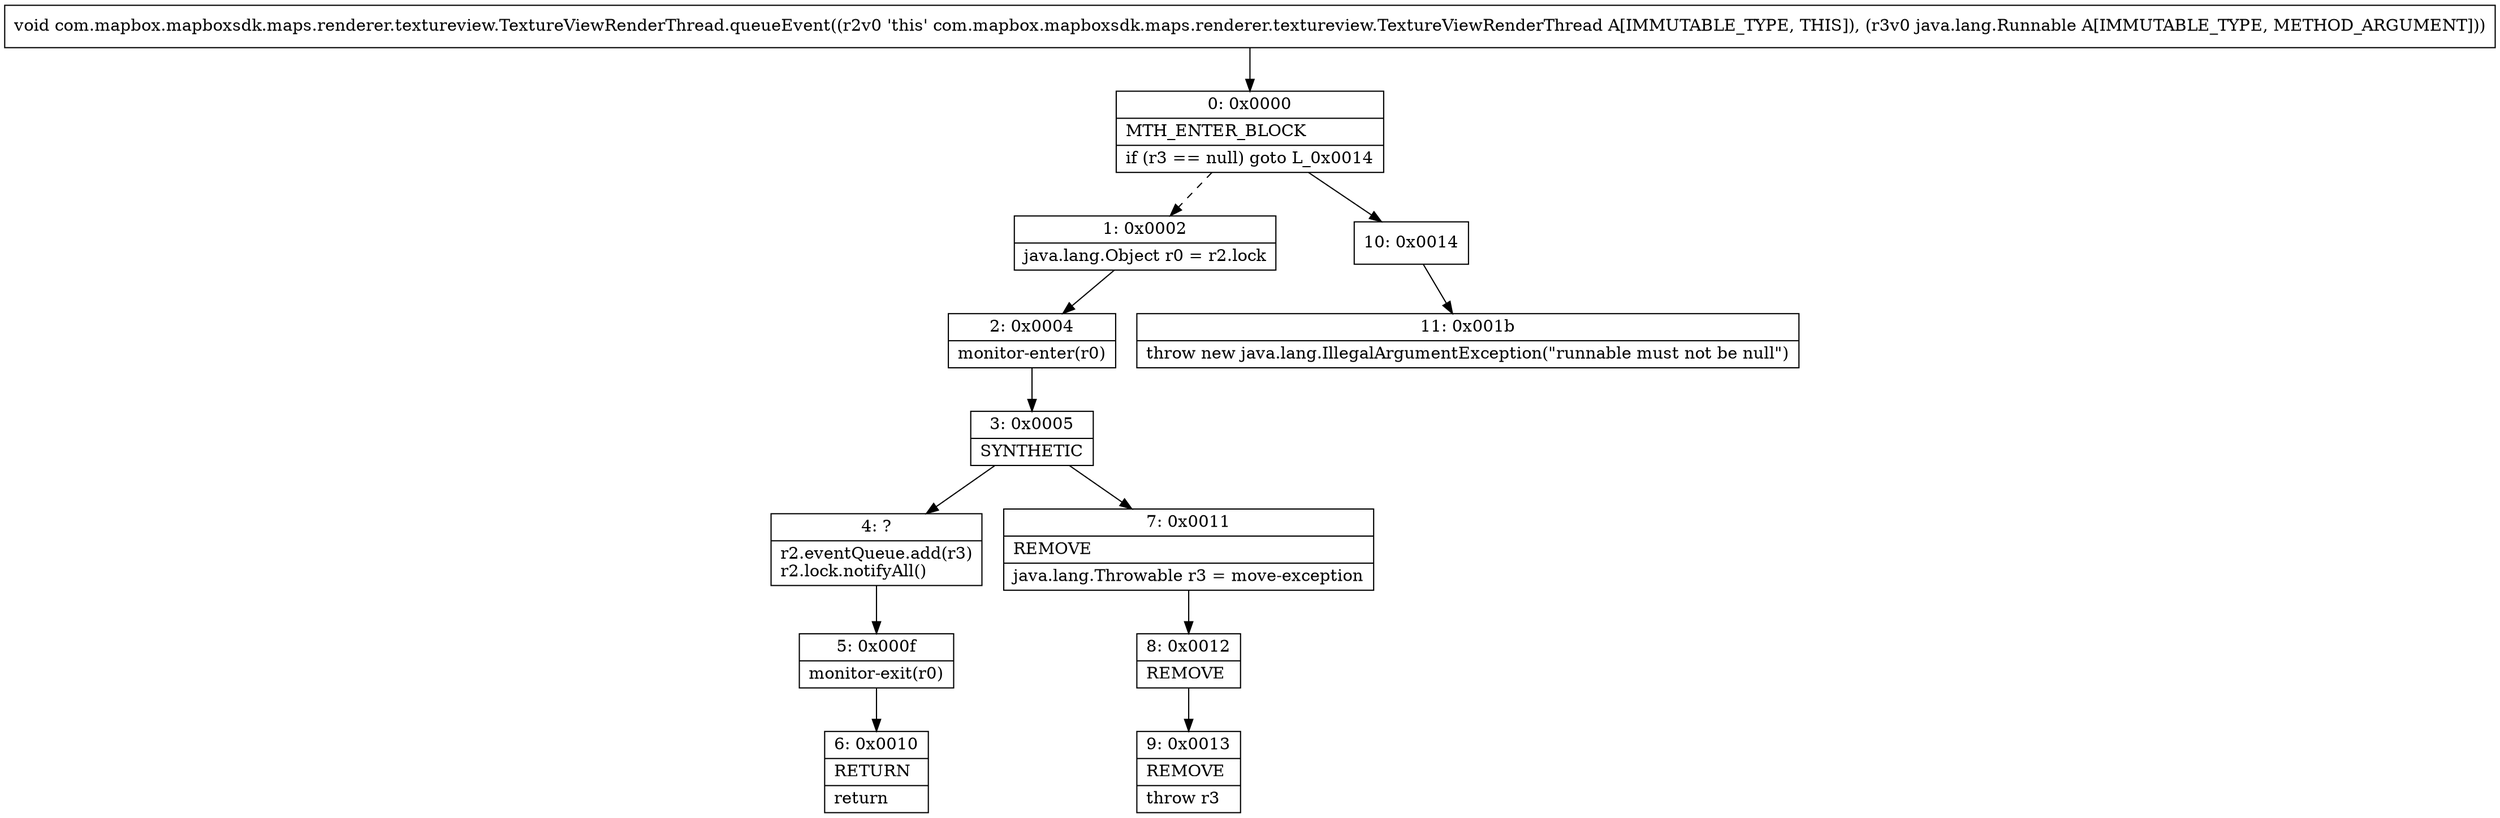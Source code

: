 digraph "CFG forcom.mapbox.mapboxsdk.maps.renderer.textureview.TextureViewRenderThread.queueEvent(Ljava\/lang\/Runnable;)V" {
Node_0 [shape=record,label="{0\:\ 0x0000|MTH_ENTER_BLOCK\l|if (r3 == null) goto L_0x0014\l}"];
Node_1 [shape=record,label="{1\:\ 0x0002|java.lang.Object r0 = r2.lock\l}"];
Node_2 [shape=record,label="{2\:\ 0x0004|monitor\-enter(r0)\l}"];
Node_3 [shape=record,label="{3\:\ 0x0005|SYNTHETIC\l}"];
Node_4 [shape=record,label="{4\:\ ?|r2.eventQueue.add(r3)\lr2.lock.notifyAll()\l}"];
Node_5 [shape=record,label="{5\:\ 0x000f|monitor\-exit(r0)\l}"];
Node_6 [shape=record,label="{6\:\ 0x0010|RETURN\l|return\l}"];
Node_7 [shape=record,label="{7\:\ 0x0011|REMOVE\l|java.lang.Throwable r3 = move\-exception\l}"];
Node_8 [shape=record,label="{8\:\ 0x0012|REMOVE\l}"];
Node_9 [shape=record,label="{9\:\ 0x0013|REMOVE\l|throw r3\l}"];
Node_10 [shape=record,label="{10\:\ 0x0014}"];
Node_11 [shape=record,label="{11\:\ 0x001b|throw new java.lang.IllegalArgumentException(\"runnable must not be null\")\l}"];
MethodNode[shape=record,label="{void com.mapbox.mapboxsdk.maps.renderer.textureview.TextureViewRenderThread.queueEvent((r2v0 'this' com.mapbox.mapboxsdk.maps.renderer.textureview.TextureViewRenderThread A[IMMUTABLE_TYPE, THIS]), (r3v0 java.lang.Runnable A[IMMUTABLE_TYPE, METHOD_ARGUMENT])) }"];
MethodNode -> Node_0;
Node_0 -> Node_1[style=dashed];
Node_0 -> Node_10;
Node_1 -> Node_2;
Node_2 -> Node_3;
Node_3 -> Node_4;
Node_3 -> Node_7;
Node_4 -> Node_5;
Node_5 -> Node_6;
Node_7 -> Node_8;
Node_8 -> Node_9;
Node_10 -> Node_11;
}

